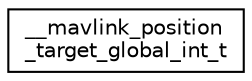 digraph "Graphical Class Hierarchy"
{
 // INTERACTIVE_SVG=YES
  edge [fontname="Helvetica",fontsize="10",labelfontname="Helvetica",labelfontsize="10"];
  node [fontname="Helvetica",fontsize="10",shape=record];
  rankdir="LR";
  Node1 [label="__mavlink_position\l_target_global_int_t",height=0.2,width=0.4,color="black", fillcolor="white", style="filled",URL="$struct____mavlink__position__target__global__int__t.html"];
}
